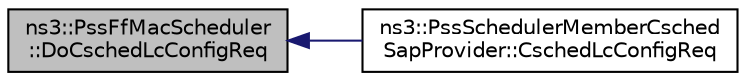 digraph "ns3::PssFfMacScheduler::DoCschedLcConfigReq"
{
  edge [fontname="Helvetica",fontsize="10",labelfontname="Helvetica",labelfontsize="10"];
  node [fontname="Helvetica",fontsize="10",shape=record];
  rankdir="LR";
  Node1 [label="ns3::PssFfMacScheduler\l::DoCschedLcConfigReq",height=0.2,width=0.4,color="black", fillcolor="grey75", style="filled", fontcolor="black"];
  Node1 -> Node2 [dir="back",color="midnightblue",fontsize="10",style="solid"];
  Node2 [label="ns3::PssSchedulerMemberCsched\lSapProvider::CschedLcConfigReq",height=0.2,width=0.4,color="black", fillcolor="white", style="filled",URL="$d6/d4b/classns3_1_1PssSchedulerMemberCschedSapProvider.html#ac759acac77492a6dfa2b1f265f6cd46a"];
}
